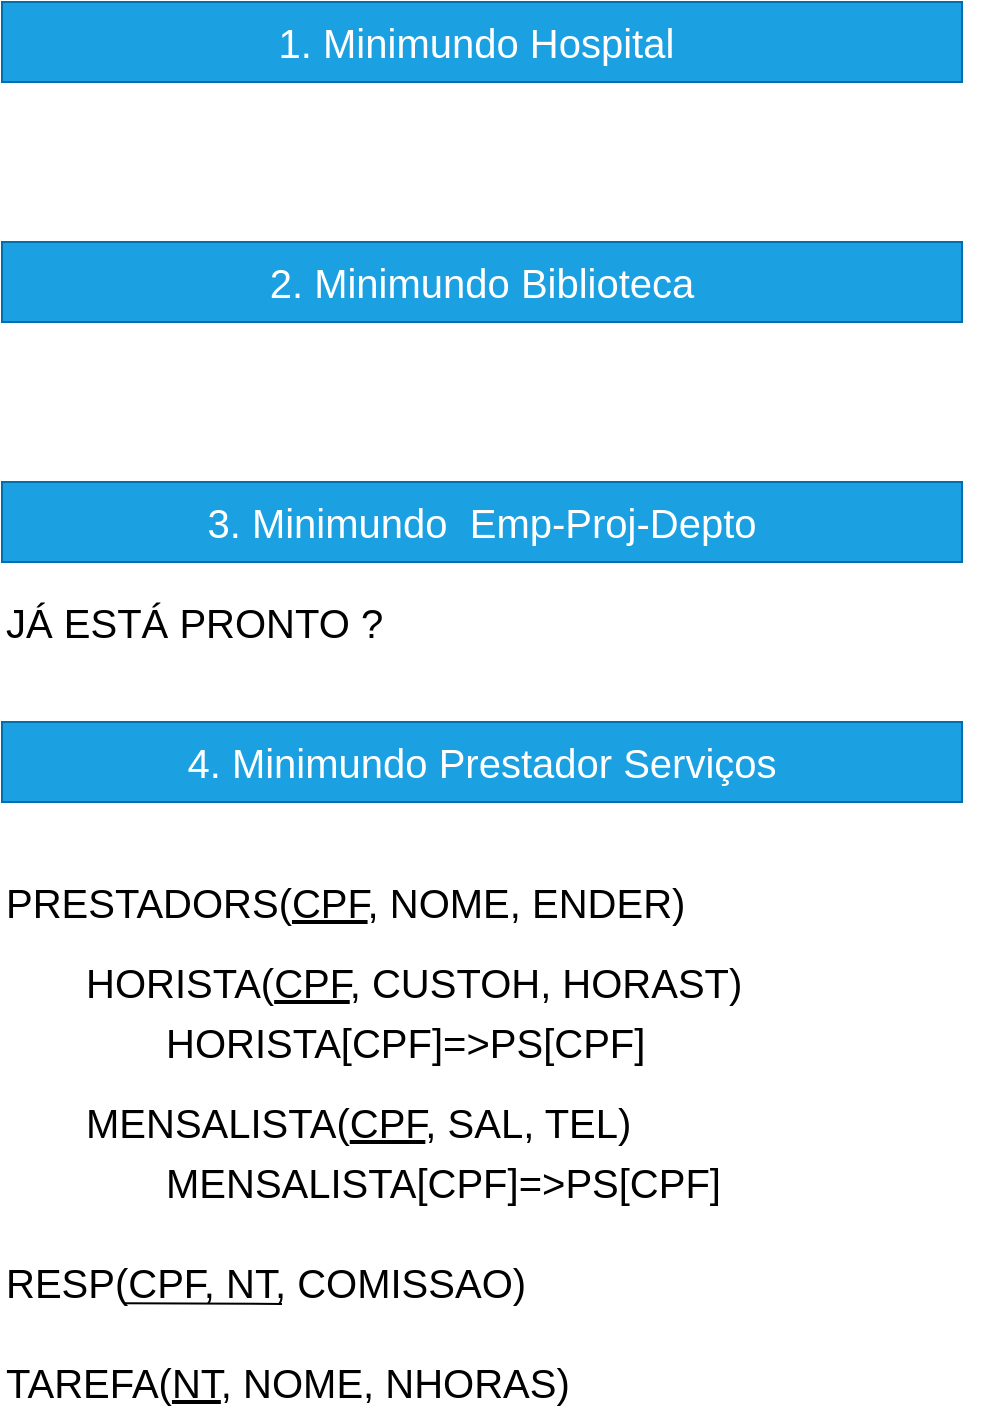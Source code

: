 <mxfile version="14.5.4" type="github">
  <diagram id="eLWv3oav7MvWbBoAbBTL" name="Page-1">
    <mxGraphModel dx="1038" dy="580" grid="1" gridSize="10" guides="1" tooltips="1" connect="1" arrows="1" fold="1" page="1" pageScale="1" pageWidth="1654" pageHeight="2336" math="0" shadow="0">
      <root>
        <mxCell id="0" />
        <mxCell id="1" parent="0" />
        <mxCell id="UM1YzwA6xKYkU8drU5Jd-1" value="1. Minimundo Hospital&amp;nbsp;" style="text;html=1;strokeColor=#006EAF;fillColor=#1ba1e2;align=center;verticalAlign=middle;whiteSpace=wrap;rounded=0;fontColor=#ffffff;fontSize=20;" parent="1" vertex="1">
          <mxGeometry x="40" y="20" width="480" height="40" as="geometry" />
        </mxCell>
        <mxCell id="UM1YzwA6xKYkU8drU5Jd-2" value="2. Minimundo Biblioteca" style="text;html=1;strokeColor=#006EAF;fillColor=#1ba1e2;align=center;verticalAlign=middle;whiteSpace=wrap;rounded=0;fontColor=#ffffff;fontSize=20;" parent="1" vertex="1">
          <mxGeometry x="40" y="140" width="480" height="40" as="geometry" />
        </mxCell>
        <mxCell id="UM1YzwA6xKYkU8drU5Jd-3" value="3. Minimundo&amp;nbsp; Emp-Proj-Depto" style="text;html=1;strokeColor=#006EAF;fillColor=#1ba1e2;align=center;verticalAlign=middle;whiteSpace=wrap;rounded=0;fontColor=#ffffff;fontSize=20;" parent="1" vertex="1">
          <mxGeometry x="40" y="260" width="480" height="40" as="geometry" />
        </mxCell>
        <mxCell id="UM1YzwA6xKYkU8drU5Jd-4" value="4. Minimundo Prestador Serviços" style="text;html=1;strokeColor=#006EAF;fillColor=#1ba1e2;align=center;verticalAlign=middle;whiteSpace=wrap;rounded=0;fontColor=#ffffff;fontSize=20;" parent="1" vertex="1">
          <mxGeometry x="40" y="380" width="480" height="40" as="geometry" />
        </mxCell>
        <mxCell id="UM1YzwA6xKYkU8drU5Jd-5" value="PRESTADORS(&lt;u&gt;CPF&lt;/u&gt;, NOME, ENDER)" style="text;html=1;strokeColor=none;fillColor=none;align=left;verticalAlign=middle;whiteSpace=wrap;rounded=0;fontSize=20;" parent="1" vertex="1">
          <mxGeometry x="40" y="460" width="500" height="20" as="geometry" />
        </mxCell>
        <mxCell id="UM1YzwA6xKYkU8drU5Jd-6" value="HORISTA(&lt;u&gt;CPF&lt;/u&gt;, CUSTOH, HORAST)" style="text;html=1;strokeColor=none;fillColor=none;align=left;verticalAlign=middle;whiteSpace=wrap;rounded=0;fontSize=20;" parent="1" vertex="1">
          <mxGeometry x="80" y="500" width="440" height="20" as="geometry" />
        </mxCell>
        <mxCell id="UM1YzwA6xKYkU8drU5Jd-7" value="MENSALISTA(&lt;u&gt;CPF&lt;/u&gt;, SAL, TEL)" style="text;html=1;strokeColor=none;fillColor=none;align=left;verticalAlign=middle;whiteSpace=wrap;rounded=0;fontSize=20;" parent="1" vertex="1">
          <mxGeometry x="80" y="570" width="310" height="20" as="geometry" />
        </mxCell>
        <mxCell id="UM1YzwA6xKYkU8drU5Jd-9" value="TAREFA(&lt;u&gt;NT&lt;/u&gt;, NOME, NHORAS)" style="text;html=1;strokeColor=none;fillColor=none;align=left;verticalAlign=middle;whiteSpace=wrap;rounded=0;fontSize=20;" parent="1" vertex="1">
          <mxGeometry x="40" y="700" width="430" height="20" as="geometry" />
        </mxCell>
        <mxCell id="UM1YzwA6xKYkU8drU5Jd-11" value="" style="group" parent="1" vertex="1" connectable="0">
          <mxGeometry x="40" y="650" width="310" height="21" as="geometry" />
        </mxCell>
        <mxCell id="UM1YzwA6xKYkU8drU5Jd-8" value="RESP(CPF, NT, COMISSAO)" style="text;html=1;strokeColor=none;fillColor=none;align=left;verticalAlign=middle;whiteSpace=wrap;rounded=0;fontSize=20;" parent="UM1YzwA6xKYkU8drU5Jd-11" vertex="1">
          <mxGeometry width="310" height="20" as="geometry" />
        </mxCell>
        <mxCell id="UM1YzwA6xKYkU8drU5Jd-10" value="" style="endArrow=none;html=1;fontSize=20;entryX=0.197;entryY=1.03;entryDx=0;entryDy=0;entryPerimeter=0;" parent="UM1YzwA6xKYkU8drU5Jd-11" target="UM1YzwA6xKYkU8drU5Jd-8" edge="1">
          <mxGeometry width="50" height="50" relative="1" as="geometry">
            <mxPoint x="140" y="21" as="sourcePoint" />
            <mxPoint x="510" y="-130" as="targetPoint" />
          </mxGeometry>
        </mxCell>
        <mxCell id="UM1YzwA6xKYkU8drU5Jd-12" value="HORISTA[CPF]=&amp;gt;PS[CPF]" style="text;html=1;strokeColor=none;fillColor=none;align=left;verticalAlign=middle;whiteSpace=wrap;rounded=0;fontSize=20;" parent="1" vertex="1">
          <mxGeometry x="120" y="530" width="350" height="20" as="geometry" />
        </mxCell>
        <mxCell id="UM1YzwA6xKYkU8drU5Jd-13" value="MENSALISTA[CPF]=&amp;gt;PS[CPF]" style="text;html=1;strokeColor=none;fillColor=none;align=left;verticalAlign=middle;whiteSpace=wrap;rounded=0;fontSize=20;" parent="1" vertex="1">
          <mxGeometry x="120" y="600" width="350" height="20" as="geometry" />
        </mxCell>
        <mxCell id="KgltlfOep18_yvBB8d4X-1" value="JÁ ESTÁ PRONTO ?" style="text;html=1;strokeColor=none;fillColor=none;align=left;verticalAlign=middle;whiteSpace=wrap;rounded=0;fontSize=20;" vertex="1" parent="1">
          <mxGeometry x="40" y="320" width="330" height="20" as="geometry" />
        </mxCell>
      </root>
    </mxGraphModel>
  </diagram>
</mxfile>

